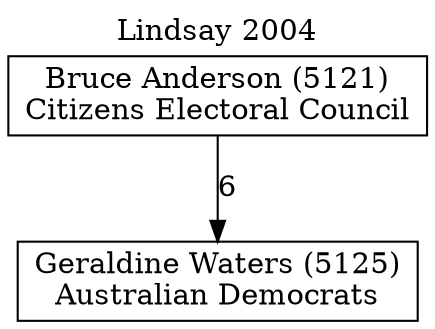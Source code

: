 // House preference flow
digraph "Geraldine Waters (5125)_Lindsay_2004" {
	graph [label="Lindsay 2004" labelloc=t mclimit=10]
	node [shape=box]
	"Geraldine Waters (5125)" [label="Geraldine Waters (5125)
Australian Democrats"]
	"Bruce Anderson (5121)" [label="Bruce Anderson (5121)
Citizens Electoral Council"]
	"Bruce Anderson (5121)" -> "Geraldine Waters (5125)" [label=6]
}
